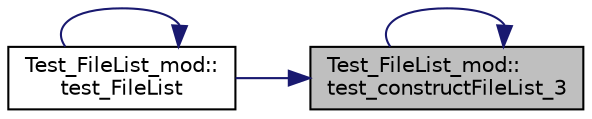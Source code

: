 digraph "Test_FileList_mod::test_constructFileList_3"
{
 // LATEX_PDF_SIZE
  edge [fontname="Helvetica",fontsize="10",labelfontname="Helvetica",labelfontsize="10"];
  node [fontname="Helvetica",fontsize="10",shape=record];
  rankdir="RL";
  Node1 [label="Test_FileList_mod::\ltest_constructFileList_3",height=0.2,width=0.4,color="black", fillcolor="grey75", style="filled", fontcolor="black",tooltip=" "];
  Node1 -> Node1 [dir="back",color="midnightblue",fontsize="10",style="solid",fontname="Helvetica"];
  Node1 -> Node2 [dir="back",color="midnightblue",fontsize="10",style="solid",fontname="Helvetica"];
  Node2 [label="Test_FileList_mod::\ltest_FileList",height=0.2,width=0.4,color="black", fillcolor="white", style="filled",URL="$namespaceTest__FileList__mod.html#af19e2fb731e4b13463a51835197b18ac",tooltip=" "];
  Node2 -> Node2 [dir="back",color="midnightblue",fontsize="10",style="solid",fontname="Helvetica"];
}
